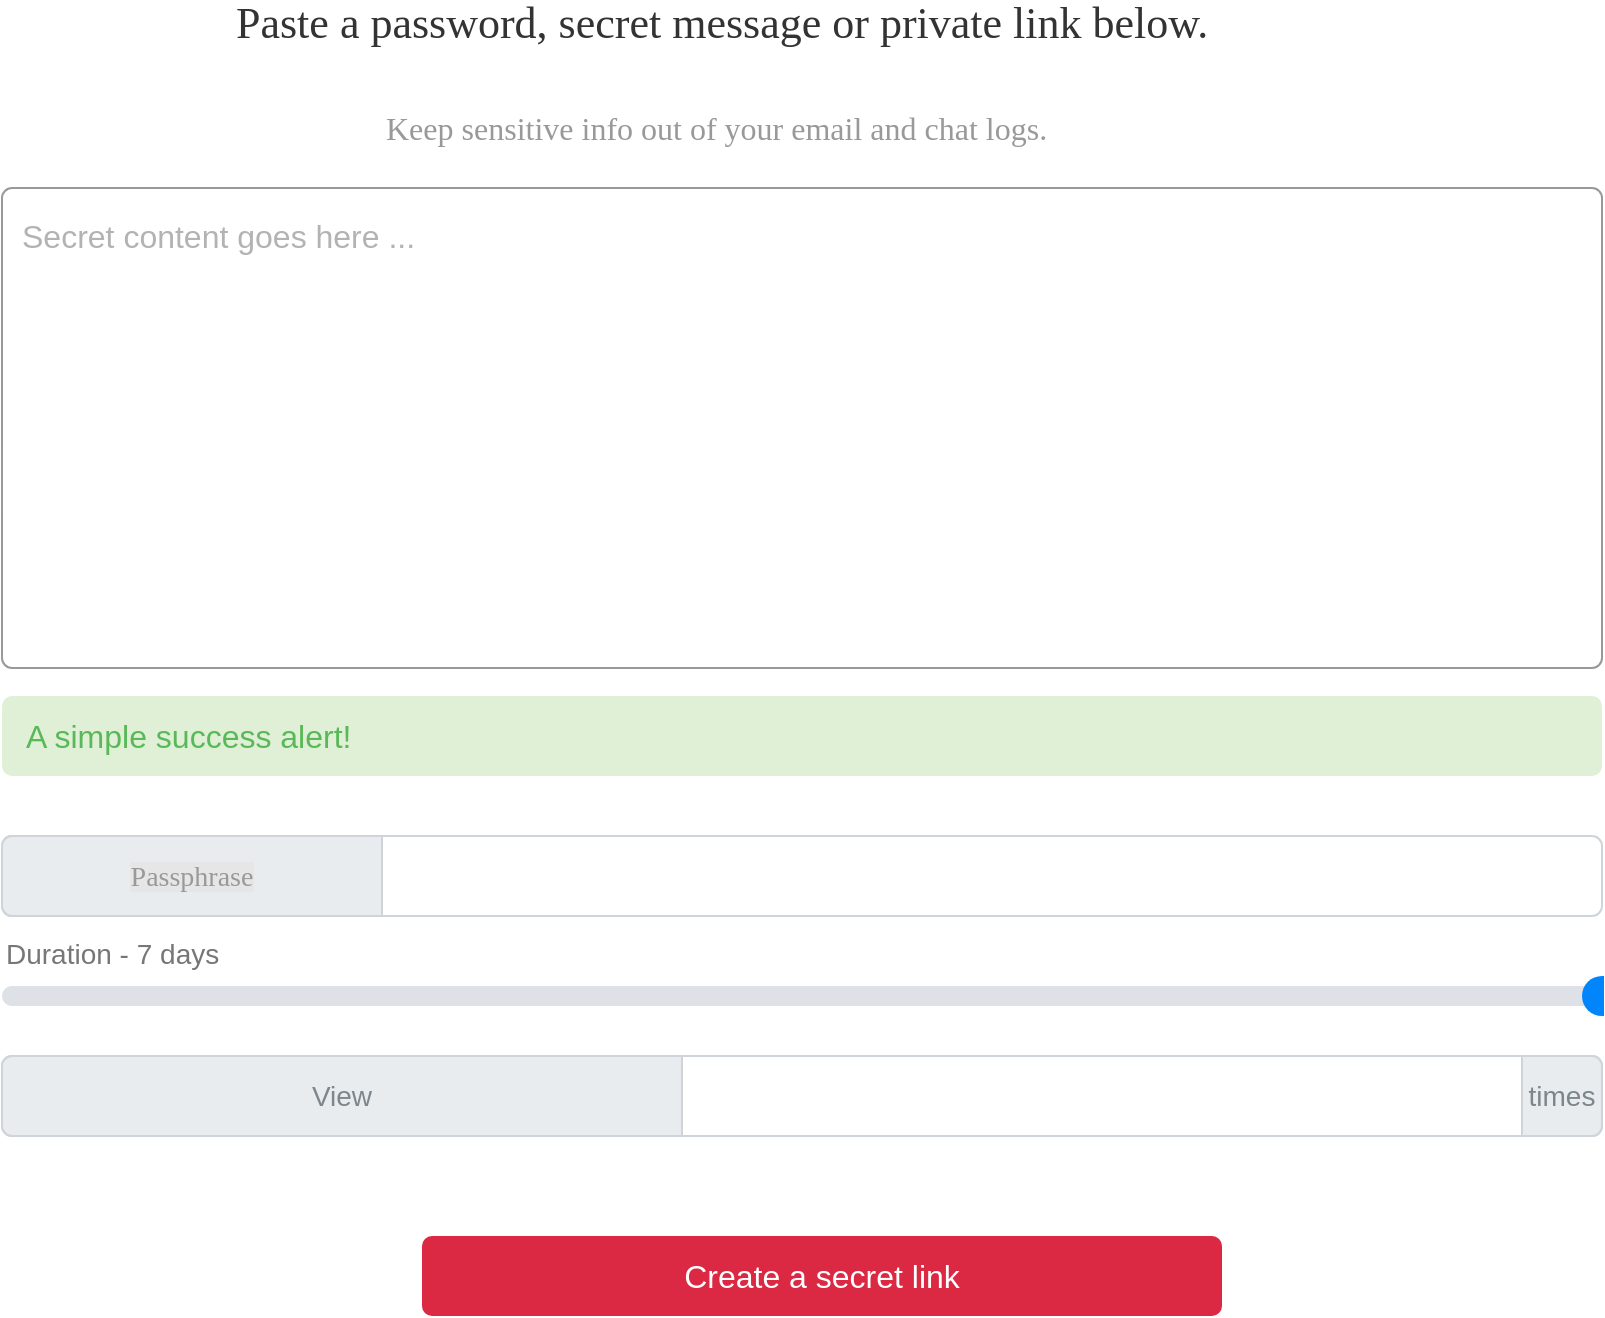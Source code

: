 <mxfile version="14.6.2" type="github">
  <diagram name="Page-1" id="c9db0220-8083-56f3-ca83-edcdcd058819">
    <mxGraphModel dx="2062" dy="1123" grid="1" gridSize="10" guides="1" tooltips="1" connect="1" arrows="1" fold="1" page="1" pageScale="1.5" pageWidth="826" pageHeight="1169" background="#ffffff" math="0" shadow="0">
      <root>
        <mxCell id="0" style=";html=1;" />
        <mxCell id="1" style=";html=1;" parent="0" />
        <mxCell id="3d76a8aef4d5c911-23" value="&lt;p class=&quot;lead&quot; style=&quot;margin: 0px 0px 20px ; line-height: 1 ; font-family: &amp;#34;georgia&amp;#34; , serif ; text-align: center ; background-color: rgb(255 , 255 , 255)&quot;&gt;Keep sensitive info out of your email and chat logs.&lt;/p&gt;&lt;form id=&quot;createSecret&quot; method=&quot;post&quot; autocomplete=&quot;off&quot; action=&quot;https://onetimesecret.com/&quot; class=&quot;form-horizontal&quot; style=&quot;margin: 0px 0px 20px ; font-family: &amp;#34;georgia&amp;#34; , serif ; background-color: rgb(255 , 255 , 255)&quot;&gt;&lt;fieldset style=&quot;padding: 0px ; margin: 0px ; border-width: 0px&quot;&gt;&lt;/fieldset&gt;&lt;/form&gt;" style="html=1;shadow=0;dashed=0;shape=mxgraph.bootstrap.rect;strokeColor=none;fillColor=none;fontColor=#999999;align=left;spacingLeft=5;whiteSpace=wrap;rounded=0;fontSize=16;" parent="1" vertex="1">
          <mxGeometry x="405" y="236" width="430" height="40" as="geometry" />
        </mxCell>
        <mxCell id="3d76a8aef4d5c911-24" value="&lt;font color=&quot;#b3b3b3&quot; style=&quot;font-size: 16px&quot;&gt;Secret content goes here ...&lt;/font&gt;" style="html=1;shadow=0;dashed=0;shape=mxgraph.bootstrap.rrect;rSize=5;fontSize=12;align=left;spacing=10;verticalAlign=top;whiteSpace=wrap;rounded=0;strokeColor=#999999;" parent="1" vertex="1">
          <mxGeometry x="220" y="276" width="800" height="240" as="geometry" />
        </mxCell>
        <mxCell id="TcsX-7yYpZJhRPJzNlK1-1" value="&lt;h1 class=&quot;&quot; style=&quot;margin: 0px 0px 6px ; font-family: &amp;#34;georgia&amp;#34; , serif ; font-weight: normal ; line-height: 1 ; color: rgb(51 , 51 , 51) ; font-size: 22px ; text-align: center ; background-color: rgb(255 , 255 , 255)&quot;&gt;Paste a password, secret message or private link below.&lt;/h1&gt;&lt;div&gt;&lt;br&gt;&lt;/div&gt;" style="html=1;shadow=0;dashed=0;shape=mxgraph.bootstrap.rect;strokeColor=none;fillColor=none;fontColor=#999999;align=left;spacingLeft=5;whiteSpace=wrap;rounded=0;strokeWidth=1;fontSize=24;" vertex="1" parent="1">
          <mxGeometry x="330" y="186" width="600" height="50" as="geometry" />
        </mxCell>
        <mxCell id="TcsX-7yYpZJhRPJzNlK1-18" value="A simple success alert!" style="html=1;shadow=0;dashed=0;shape=mxgraph.bootstrap.rrect;rSize=5;strokeColor=none;strokeWidth=1;fillColor=#E0F0D6;fontColor=#59B958;whiteSpace=wrap;align=left;verticalAlign=middle;spacingLeft=10;rounded=1;glass=0;sketch=0;fontSize=16;" vertex="1" parent="1">
          <mxGeometry x="220" y="530" width="800" height="40" as="geometry" />
        </mxCell>
        <mxCell id="TcsX-7yYpZJhRPJzNlK1-24" value="" style="html=1;shadow=0;dashed=0;shape=mxgraph.bootstrap.rrect;rSize=5;strokeColor=#CED4DA;html=1;whiteSpace=wrap;fillColor=#FFFFFF;fontColor=#7D868C;align=left;spacing=15;spacingLeft=40;fontSize=14;rounded=1;glass=0;sketch=0;" vertex="1" parent="1">
          <mxGeometry x="220" y="600" width="800" height="40" as="geometry" />
        </mxCell>
        <mxCell id="TcsX-7yYpZJhRPJzNlK1-25" value="&lt;span style=&quot;color: rgb(153 , 153 , 153) ; font-family: &amp;#34;georgia&amp;#34; , serif ; text-align: right ; background-color: rgb(230 , 230 , 230)&quot;&gt;Passphrase&lt;/span&gt;" style="html=1;shadow=0;dashed=0;shape=mxgraph.bootstrap.leftButton;strokeColor=inherit;gradientColor=inherit;fontColor=inherit;fillColor=#E9ECEF;rSize=5;perimeter=none;whiteSpace=wrap;resizeHeight=1;fontSize=14;" vertex="1" parent="TcsX-7yYpZJhRPJzNlK1-24">
          <mxGeometry width="190" height="40" as="geometry" />
        </mxCell>
        <mxCell id="TcsX-7yYpZJhRPJzNlK1-26" value="" style="html=1;shadow=0;dashed=0;shape=mxgraph.bootstrap.rrect;rSize=5;strokeColor=#CED4DA;html=1;whiteSpace=wrap;fillColor=#FFFFFF;fontColor=#7D868C;align=left;spacing=15;spacingLeft=40;fontSize=14;rounded=1;glass=0;sketch=0;" vertex="1" parent="1">
          <mxGeometry x="220" y="710" width="800" height="40" as="geometry" />
        </mxCell>
        <mxCell id="TcsX-7yYpZJhRPJzNlK1-27" value="View" style="html=1;shadow=0;dashed=0;shape=mxgraph.bootstrap.leftButton;strokeColor=inherit;gradientColor=inherit;fontColor=inherit;fillColor=#E9ECEF;rSize=5;perimeter=none;whiteSpace=wrap;resizeHeight=1;fontSize=14;" vertex="1" parent="TcsX-7yYpZJhRPJzNlK1-26">
          <mxGeometry width="340" height="40" as="geometry" />
        </mxCell>
        <mxCell id="TcsX-7yYpZJhRPJzNlK1-28" value="times" style="html=1;shadow=0;dashed=0;shape=mxgraph.bootstrap.rightButton;strokeColor=inherit;gradientColor=inherit;fontColor=inherit;fillColor=#E9ECEF;rSize=5;perimeter=none;whiteSpace=wrap;resizeHeight=1;fontSize=14;" vertex="1" parent="TcsX-7yYpZJhRPJzNlK1-26">
          <mxGeometry x="1" width="40" height="40" relative="1" as="geometry">
            <mxPoint x="-40" as="offset" />
          </mxGeometry>
        </mxCell>
        <mxCell id="TcsX-7yYpZJhRPJzNlK1-31" value="Duration - 7 days" style="html=1;shadow=0;dashed=0;shape=mxgraph.bootstrap.rangeInput;dx=1;strokeColor=#0085FC;fillColor=#DEE2E6;fontColor=#777777;whiteSpace=wrap;align=left;verticalAlign=bottom;fontStyle=0;fontSize=14;labelPosition=center;verticalLabelPosition=top;rounded=1;glass=0;sketch=0;" vertex="1" parent="1">
          <mxGeometry x="220" y="670" width="800" height="20" as="geometry" />
        </mxCell>
        <mxCell id="TcsX-7yYpZJhRPJzNlK1-32" value="Create a secret link" style="html=1;shadow=0;dashed=0;shape=mxgraph.bootstrap.rrect;rSize=5;strokeColor=none;strokeWidth=1;fillColor=#DB2843;fontColor=#FFFFFF;whiteSpace=wrap;align=center;verticalAlign=middle;spacingLeft=0;fontStyle=0;fontSize=16;spacing=5;rounded=1;glass=0;sketch=0;" vertex="1" parent="1">
          <mxGeometry x="430" y="800" width="400" height="40" as="geometry" />
        </mxCell>
      </root>
    </mxGraphModel>
  </diagram>
</mxfile>
